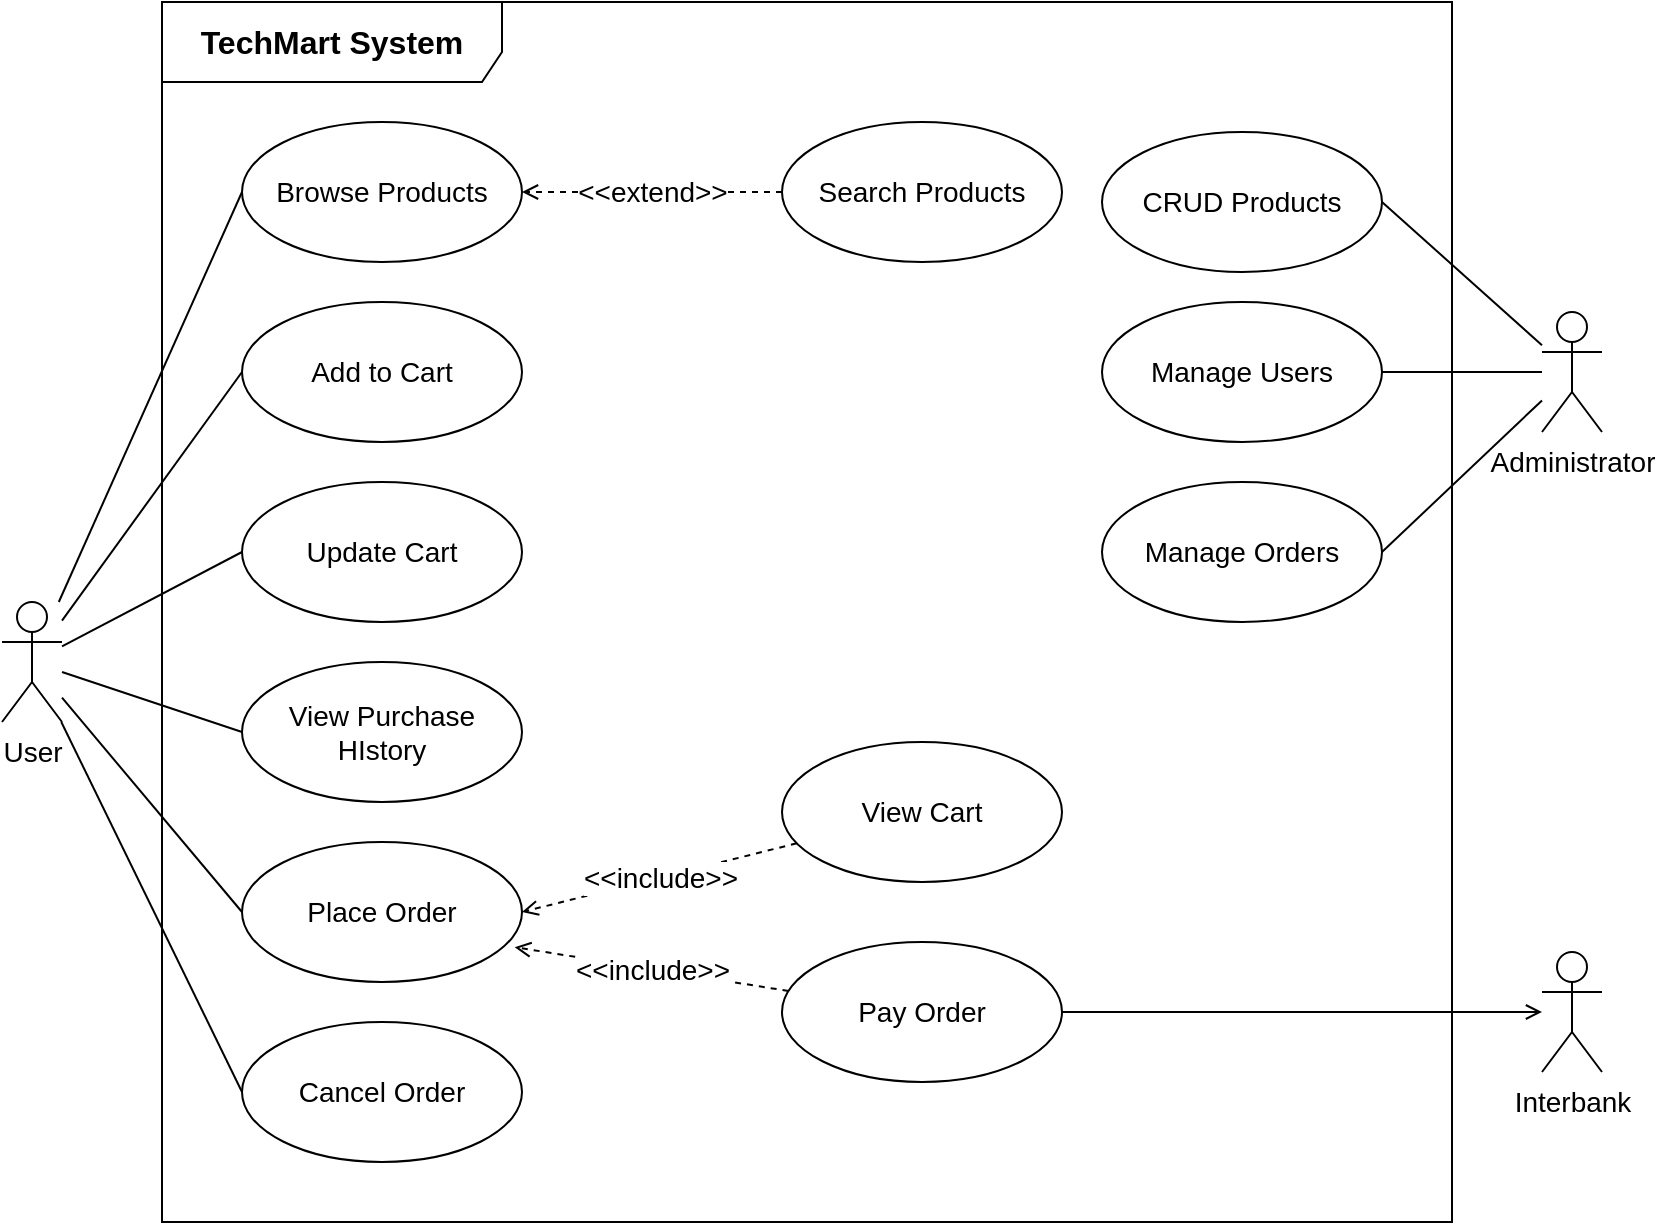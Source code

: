 <mxfile version="18.0.6" type="device"><diagram id="pisGXQb-6wF1h1f0alCq" name="Page-1"><mxGraphModel dx="1384" dy="901" grid="1" gridSize="10" guides="1" tooltips="1" connect="1" arrows="1" fold="1" page="1" pageScale="1" pageWidth="850" pageHeight="1100" math="0" shadow="0"><root><mxCell id="0"/><mxCell id="1" parent="0"/><mxCell id="zga0TUOlzZVKirnUeSjB-8" style="rounded=0;orthogonalLoop=1;jettySize=auto;html=1;entryX=0;entryY=0.5;entryDx=0;entryDy=0;endArrow=none;endFill=0;fontSize=14;" edge="1" parent="1" source="zga0TUOlzZVKirnUeSjB-1" target="zga0TUOlzZVKirnUeSjB-6"><mxGeometry relative="1" as="geometry"/></mxCell><mxCell id="zga0TUOlzZVKirnUeSjB-9" style="edgeStyle=none;rounded=0;orthogonalLoop=1;jettySize=auto;html=1;entryX=0;entryY=0.5;entryDx=0;entryDy=0;endArrow=none;endFill=0;fontSize=14;" edge="1" parent="1" source="zga0TUOlzZVKirnUeSjB-1" target="zga0TUOlzZVKirnUeSjB-2"><mxGeometry relative="1" as="geometry"/></mxCell><mxCell id="zga0TUOlzZVKirnUeSjB-10" style="edgeStyle=none;rounded=0;orthogonalLoop=1;jettySize=auto;html=1;entryX=0;entryY=0.5;entryDx=0;entryDy=0;endArrow=none;endFill=0;fontSize=14;" edge="1" parent="1" source="zga0TUOlzZVKirnUeSjB-1" target="zga0TUOlzZVKirnUeSjB-7"><mxGeometry relative="1" as="geometry"/></mxCell><mxCell id="zga0TUOlzZVKirnUeSjB-13" style="edgeStyle=none;rounded=0;orthogonalLoop=1;jettySize=auto;html=1;entryX=0;entryY=0.5;entryDx=0;entryDy=0;endArrow=none;endFill=0;fontSize=14;" edge="1" parent="1" source="zga0TUOlzZVKirnUeSjB-1" target="zga0TUOlzZVKirnUeSjB-11"><mxGeometry relative="1" as="geometry"/></mxCell><mxCell id="zga0TUOlzZVKirnUeSjB-15" style="edgeStyle=none;rounded=0;orthogonalLoop=1;jettySize=auto;html=1;entryX=0;entryY=0.5;entryDx=0;entryDy=0;endArrow=none;endFill=0;fontSize=14;" edge="1" parent="1" source="zga0TUOlzZVKirnUeSjB-1" target="zga0TUOlzZVKirnUeSjB-12"><mxGeometry relative="1" as="geometry"/></mxCell><mxCell id="zga0TUOlzZVKirnUeSjB-16" style="edgeStyle=none;rounded=0;orthogonalLoop=1;jettySize=auto;html=1;entryX=0;entryY=0.5;entryDx=0;entryDy=0;endArrow=none;endFill=0;fontSize=14;" edge="1" parent="1" source="zga0TUOlzZVKirnUeSjB-1" target="zga0TUOlzZVKirnUeSjB-14"><mxGeometry relative="1" as="geometry"/></mxCell><mxCell id="zga0TUOlzZVKirnUeSjB-1" value="User" style="shape=umlActor;verticalLabelPosition=bottom;verticalAlign=top;html=1;outlineConnect=0;fontSize=14;" vertex="1" parent="1"><mxGeometry x="20" y="400" width="30" height="60" as="geometry"/></mxCell><mxCell id="zga0TUOlzZVKirnUeSjB-2" value="Browse Products" style="ellipse;whiteSpace=wrap;html=1;fontSize=14;" vertex="1" parent="1"><mxGeometry x="140" y="160" width="140" height="70" as="geometry"/></mxCell><mxCell id="zga0TUOlzZVKirnUeSjB-5" value="&amp;lt;&amp;lt;extend&amp;gt;&amp;gt;" style="edgeStyle=orthogonalEdgeStyle;rounded=0;orthogonalLoop=1;jettySize=auto;html=1;entryX=1;entryY=0.5;entryDx=0;entryDy=0;dashed=1;endArrow=open;endFill=0;fontSize=14;" edge="1" parent="1" source="zga0TUOlzZVKirnUeSjB-3" target="zga0TUOlzZVKirnUeSjB-2"><mxGeometry relative="1" as="geometry"/></mxCell><mxCell id="zga0TUOlzZVKirnUeSjB-3" value="Search Products" style="ellipse;whiteSpace=wrap;html=1;fontSize=14;" vertex="1" parent="1"><mxGeometry x="410" y="160" width="140" height="70" as="geometry"/></mxCell><mxCell id="zga0TUOlzZVKirnUeSjB-6" value="Add to Cart" style="ellipse;whiteSpace=wrap;html=1;fontSize=14;" vertex="1" parent="1"><mxGeometry x="140" y="250" width="140" height="70" as="geometry"/></mxCell><mxCell id="zga0TUOlzZVKirnUeSjB-7" value="Update Cart" style="ellipse;whiteSpace=wrap;html=1;fontSize=14;" vertex="1" parent="1"><mxGeometry x="140" y="340" width="140" height="70" as="geometry"/></mxCell><mxCell id="zga0TUOlzZVKirnUeSjB-11" value="View Purchase HIstory" style="ellipse;whiteSpace=wrap;html=1;fontSize=14;" vertex="1" parent="1"><mxGeometry x="140" y="430" width="140" height="70" as="geometry"/></mxCell><mxCell id="zga0TUOlzZVKirnUeSjB-12" value="Place Order" style="ellipse;whiteSpace=wrap;html=1;fontSize=14;" vertex="1" parent="1"><mxGeometry x="140" y="520" width="140" height="70" as="geometry"/></mxCell><mxCell id="zga0TUOlzZVKirnUeSjB-14" value="Cancel Order" style="ellipse;whiteSpace=wrap;html=1;fontSize=14;" vertex="1" parent="1"><mxGeometry x="140" y="610" width="140" height="70" as="geometry"/></mxCell><mxCell id="zga0TUOlzZVKirnUeSjB-19" value="&amp;lt;&amp;lt;include&amp;gt;&amp;gt;" style="edgeStyle=none;rounded=0;orthogonalLoop=1;jettySize=auto;html=1;entryX=1;entryY=0.5;entryDx=0;entryDy=0;dashed=1;endArrow=open;endFill=0;fontSize=14;" edge="1" parent="1" source="zga0TUOlzZVKirnUeSjB-17" target="zga0TUOlzZVKirnUeSjB-12"><mxGeometry relative="1" as="geometry"/></mxCell><mxCell id="zga0TUOlzZVKirnUeSjB-17" value="View Cart" style="ellipse;whiteSpace=wrap;html=1;fontSize=14;" vertex="1" parent="1"><mxGeometry x="410" y="470" width="140" height="70" as="geometry"/></mxCell><mxCell id="zga0TUOlzZVKirnUeSjB-21" value="&amp;lt;&amp;lt;include&amp;gt;&amp;gt;" style="edgeStyle=none;rounded=0;orthogonalLoop=1;jettySize=auto;html=1;entryX=0.974;entryY=0.751;entryDx=0;entryDy=0;entryPerimeter=0;dashed=1;endArrow=open;endFill=0;fontSize=14;" edge="1" parent="1" source="zga0TUOlzZVKirnUeSjB-18" target="zga0TUOlzZVKirnUeSjB-12"><mxGeometry relative="1" as="geometry"/></mxCell><mxCell id="zga0TUOlzZVKirnUeSjB-24" style="edgeStyle=none;rounded=0;orthogonalLoop=1;jettySize=auto;html=1;endArrow=open;endFill=0;fontSize=14;" edge="1" parent="1" source="zga0TUOlzZVKirnUeSjB-18" target="zga0TUOlzZVKirnUeSjB-22"><mxGeometry relative="1" as="geometry"/></mxCell><mxCell id="zga0TUOlzZVKirnUeSjB-18" value="Pay Order" style="ellipse;whiteSpace=wrap;html=1;fontSize=14;" vertex="1" parent="1"><mxGeometry x="410" y="570" width="140" height="70" as="geometry"/></mxCell><mxCell id="zga0TUOlzZVKirnUeSjB-22" value="Interbank" style="shape=umlActor;verticalLabelPosition=bottom;verticalAlign=top;html=1;fontSize=14;" vertex="1" parent="1"><mxGeometry x="790" y="575" width="30" height="60" as="geometry"/></mxCell><mxCell id="zga0TUOlzZVKirnUeSjB-30" style="edgeStyle=none;rounded=0;orthogonalLoop=1;jettySize=auto;html=1;entryX=1;entryY=0.5;entryDx=0;entryDy=0;endArrow=none;endFill=0;fontSize=14;" edge="1" parent="1" source="zga0TUOlzZVKirnUeSjB-25" target="zga0TUOlzZVKirnUeSjB-27"><mxGeometry relative="1" as="geometry"/></mxCell><mxCell id="zga0TUOlzZVKirnUeSjB-31" style="edgeStyle=none;rounded=0;orthogonalLoop=1;jettySize=auto;html=1;entryX=1;entryY=0.5;entryDx=0;entryDy=0;endArrow=none;endFill=0;fontSize=14;" edge="1" parent="1" source="zga0TUOlzZVKirnUeSjB-25" target="zga0TUOlzZVKirnUeSjB-28"><mxGeometry relative="1" as="geometry"/></mxCell><mxCell id="zga0TUOlzZVKirnUeSjB-32" style="edgeStyle=none;rounded=0;orthogonalLoop=1;jettySize=auto;html=1;entryX=1;entryY=0.5;entryDx=0;entryDy=0;endArrow=none;endFill=0;fontSize=14;" edge="1" parent="1" source="zga0TUOlzZVKirnUeSjB-25" target="zga0TUOlzZVKirnUeSjB-29"><mxGeometry relative="1" as="geometry"/></mxCell><mxCell id="zga0TUOlzZVKirnUeSjB-25" value="Administrator" style="shape=umlActor;verticalLabelPosition=bottom;verticalAlign=top;html=1;fontSize=14;" vertex="1" parent="1"><mxGeometry x="790" y="255" width="30" height="60" as="geometry"/></mxCell><mxCell id="zga0TUOlzZVKirnUeSjB-27" value="CRUD Products" style="ellipse;whiteSpace=wrap;html=1;fontSize=14;" vertex="1" parent="1"><mxGeometry x="570" y="165" width="140" height="70" as="geometry"/></mxCell><mxCell id="zga0TUOlzZVKirnUeSjB-28" value="Manage Users" style="ellipse;whiteSpace=wrap;html=1;fontSize=14;" vertex="1" parent="1"><mxGeometry x="570" y="250" width="140" height="70" as="geometry"/></mxCell><mxCell id="zga0TUOlzZVKirnUeSjB-29" value="Manage Orders" style="ellipse;whiteSpace=wrap;html=1;fontSize=14;" vertex="1" parent="1"><mxGeometry x="570" y="340" width="140" height="70" as="geometry"/></mxCell><mxCell id="zga0TUOlzZVKirnUeSjB-34" value="TechMart System" style="shape=umlFrame;whiteSpace=wrap;html=1;fontSize=16;width=170;height=40;fontStyle=1" vertex="1" parent="1"><mxGeometry x="100" y="100" width="645" height="610" as="geometry"/></mxCell></root></mxGraphModel></diagram></mxfile>